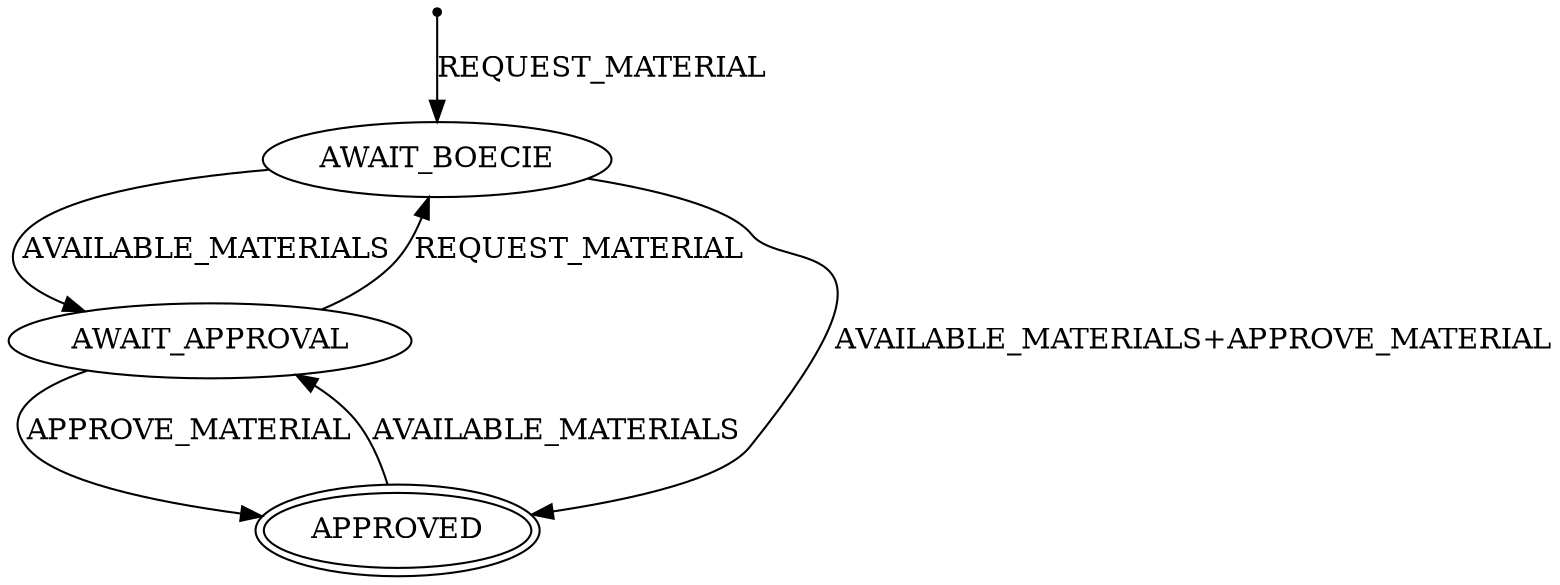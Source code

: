 digraph MSP_SM {
    START [shape=point]
    AWAIT_BOECIE
    AWAIT_APPROVAL
    APPROVED [peripheries=2]

    START -> AWAIT_BOECIE [label="REQUEST_MATERIAL"]
    AWAIT_BOECIE -> AWAIT_APPROVAL [label="AVAILABLE_MATERIALS"]
    AWAIT_BOECIE -> APPROVED [label="AVAILABLE_MATERIALS+APPROVE_MATERIAL"]
    AWAIT_APPROVAL -> AWAIT_BOECIE [label="REQUEST_MATERIAL"]
    AWAIT_APPROVAL -> APPROVED [label="APPROVE_MATERIAL"]
    APPROVED -> AWAIT_APPROVAL [label="AVAILABLE_MATERIALS"]
}
